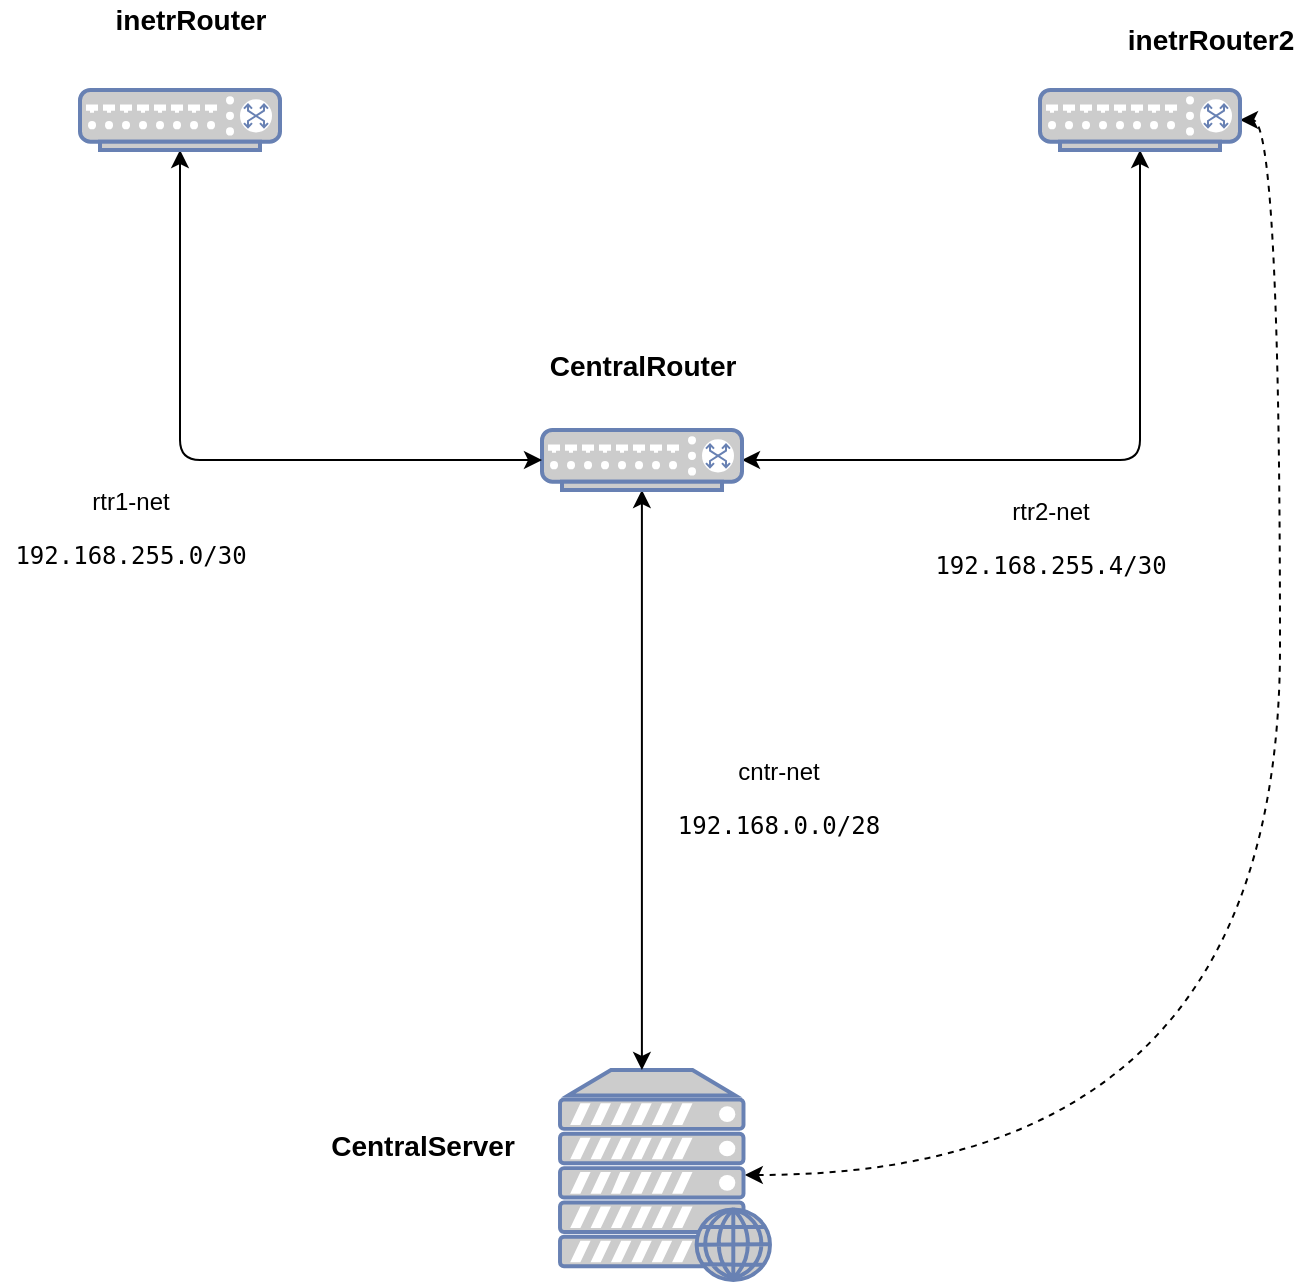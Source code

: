 <mxfile version="14.2.3" type="github"><diagram id="FqP_aNA95XTQHI0jJ9bl" name="Page-1"><mxGraphModel dx="1422" dy="911" grid="1" gridSize="10" guides="1" tooltips="1" connect="1" arrows="1" fold="1" page="1" pageScale="1" pageWidth="827" pageHeight="1169" math="0" shadow="0"><root><mxCell id="0"/><mxCell id="1" parent="0"/><mxCell id="NGCR5nSPLnh8PgaE-gxh-21" style="edgeStyle=orthogonalEdgeStyle;sketch=0;orthogonalLoop=1;jettySize=auto;html=1;exitX=0.88;exitY=0.5;exitDx=0;exitDy=0;exitPerimeter=0;entryX=1;entryY=0.5;entryDx=0;entryDy=0;entryPerimeter=0;startArrow=classic;startFill=1;dashed=1;curved=1;" edge="1" parent="1" source="NGCR5nSPLnh8PgaE-gxh-3" target="NGCR5nSPLnh8PgaE-gxh-9"><mxGeometry relative="1" as="geometry"/></mxCell><object label="" id="NGCR5nSPLnh8PgaE-gxh-3"><mxCell style="fontColor=#0066CC;verticalAlign=top;verticalLabelPosition=bottom;labelPosition=center;align=center;html=1;outlineConnect=0;fillColor=#CCCCCC;strokeColor=#6881B3;gradientColor=none;gradientDirection=north;strokeWidth=2;shape=mxgraph.networks.web_server;" vertex="1" parent="1"><mxGeometry x="370" y="780" width="105" height="105" as="geometry"/></mxCell></object><mxCell id="NGCR5nSPLnh8PgaE-gxh-19" style="edgeStyle=orthogonalEdgeStyle;sketch=0;orthogonalLoop=1;jettySize=auto;html=1;entryX=0.39;entryY=0;entryDx=0;entryDy=0;entryPerimeter=0;startArrow=classic;startFill=1;" edge="1" parent="1" source="NGCR5nSPLnh8PgaE-gxh-7" target="NGCR5nSPLnh8PgaE-gxh-3"><mxGeometry relative="1" as="geometry"/></mxCell><mxCell id="NGCR5nSPLnh8PgaE-gxh-20" style="edgeStyle=orthogonalEdgeStyle;sketch=0;orthogonalLoop=1;jettySize=auto;html=1;exitX=1;exitY=0.5;exitDx=0;exitDy=0;exitPerimeter=0;startArrow=classic;startFill=1;" edge="1" parent="1" source="NGCR5nSPLnh8PgaE-gxh-7" target="NGCR5nSPLnh8PgaE-gxh-9"><mxGeometry relative="1" as="geometry"/></mxCell><mxCell id="NGCR5nSPLnh8PgaE-gxh-7" value="" style="fontColor=#0066CC;verticalAlign=top;verticalLabelPosition=bottom;labelPosition=center;align=center;html=1;outlineConnect=0;fillColor=#CCCCCC;strokeColor=#6881B3;gradientColor=none;gradientDirection=north;strokeWidth=2;shape=mxgraph.networks.switch;" vertex="1" parent="1"><mxGeometry x="361" y="460" width="100" height="30" as="geometry"/></mxCell><mxCell id="NGCR5nSPLnh8PgaE-gxh-11" style="edgeStyle=orthogonalEdgeStyle;rounded=1;orthogonalLoop=1;jettySize=auto;html=1;exitX=0.5;exitY=1;exitDx=0;exitDy=0;exitPerimeter=0;entryX=0;entryY=0.5;entryDx=0;entryDy=0;entryPerimeter=0;sketch=0;startArrow=classic;startFill=1;" edge="1" parent="1" source="NGCR5nSPLnh8PgaE-gxh-8" target="NGCR5nSPLnh8PgaE-gxh-7"><mxGeometry relative="1" as="geometry"/></mxCell><mxCell id="NGCR5nSPLnh8PgaE-gxh-8" value="" style="fontColor=#0066CC;verticalAlign=top;verticalLabelPosition=bottom;labelPosition=center;align=center;html=1;outlineConnect=0;fillColor=#CCCCCC;strokeColor=#6881B3;gradientColor=none;gradientDirection=north;strokeWidth=2;shape=mxgraph.networks.switch;" vertex="1" parent="1"><mxGeometry x="130" y="290" width="100" height="30" as="geometry"/></mxCell><mxCell id="NGCR5nSPLnh8PgaE-gxh-9" value="" style="fontColor=#0066CC;verticalAlign=top;verticalLabelPosition=bottom;labelPosition=center;align=center;html=1;outlineConnect=0;fillColor=#CCCCCC;strokeColor=#6881B3;gradientColor=none;gradientDirection=north;strokeWidth=2;shape=mxgraph.networks.switch;" vertex="1" parent="1"><mxGeometry x="610" y="290" width="100" height="30" as="geometry"/></mxCell><mxCell id="NGCR5nSPLnh8PgaE-gxh-15" value="&lt;div&gt;&lt;b&gt;&lt;font style=&quot;font-size: 14px&quot;&gt;CentralServer&lt;/font&gt;&lt;/b&gt;&lt;/div&gt;&lt;div&gt;&lt;br&gt;&lt;/div&gt;" style="text;html=1;resizable=0;autosize=1;align=center;verticalAlign=middle;points=[];fillColor=none;strokeColor=none;rounded=0;" vertex="1" parent="1"><mxGeometry x="246" y="810" width="110" height="30" as="geometry"/></mxCell><mxCell id="NGCR5nSPLnh8PgaE-gxh-16" value="&lt;div&gt;&lt;b&gt;&lt;font style=&quot;font-size: 14px&quot;&gt;CentralRouter&lt;/font&gt;&lt;/b&gt;&lt;/div&gt;&lt;div&gt;&lt;br&gt;&lt;/div&gt;" style="text;html=1;resizable=0;autosize=1;align=center;verticalAlign=middle;points=[];fillColor=none;strokeColor=none;rounded=0;" vertex="1" parent="1"><mxGeometry x="356" y="420" width="110" height="30" as="geometry"/></mxCell><mxCell id="NGCR5nSPLnh8PgaE-gxh-17" value="&lt;font style=&quot;font-size: 14px&quot;&gt;&lt;b&gt;inetrRouter&lt;/b&gt;&lt;/font&gt;" style="text;html=1;resizable=0;autosize=1;align=center;verticalAlign=middle;points=[];fillColor=none;strokeColor=none;rounded=0;" vertex="1" parent="1"><mxGeometry x="135" y="245" width="100" height="20" as="geometry"/></mxCell><mxCell id="NGCR5nSPLnh8PgaE-gxh-18" value="&lt;font style=&quot;font-size: 14px&quot;&gt;&lt;b&gt;inetrRouter2&lt;/b&gt;&lt;/font&gt;" style="text;html=1;resizable=0;autosize=1;align=center;verticalAlign=middle;points=[];fillColor=none;strokeColor=none;rounded=0;" vertex="1" parent="1"><mxGeometry x="645" y="255" width="100" height="20" as="geometry"/></mxCell><mxCell id="NGCR5nSPLnh8PgaE-gxh-22" value="&lt;div&gt;rtr1-net&lt;/div&gt;&lt;div&gt;&lt;pre&gt;&lt;code&gt;192.168.255.0/30&lt;/code&gt;&lt;/pre&gt;&lt;/div&gt;" style="text;html=1;resizable=0;autosize=1;align=center;verticalAlign=middle;points=[];fillColor=none;strokeColor=none;rounded=0;" vertex="1" parent="1"><mxGeometry x="90" y="485" width="130" height="60" as="geometry"/></mxCell><mxCell id="NGCR5nSPLnh8PgaE-gxh-23" value="&lt;div&gt;rtr2-net&lt;/div&gt;&lt;div&gt;&lt;pre&gt;&lt;code&gt;192.168.255.4/30&lt;/code&gt;&lt;/pre&gt;&lt;/div&gt;" style="text;html=1;resizable=0;autosize=1;align=center;verticalAlign=middle;points=[];fillColor=none;strokeColor=none;rounded=0;" vertex="1" parent="1"><mxGeometry x="550" y="490" width="130" height="60" as="geometry"/></mxCell><mxCell id="NGCR5nSPLnh8PgaE-gxh-24" value="&lt;div&gt;cntr-net&lt;/div&gt;&lt;div&gt;&lt;pre&gt;&lt;code&gt;192.168.0.0/28&lt;/code&gt;&lt;/pre&gt;&lt;/div&gt;" style="text;html=1;resizable=0;autosize=1;align=center;verticalAlign=middle;points=[];fillColor=none;strokeColor=none;rounded=0;" vertex="1" parent="1"><mxGeometry x="424" y="620" width="110" height="60" as="geometry"/></mxCell></root></mxGraphModel></diagram></mxfile>